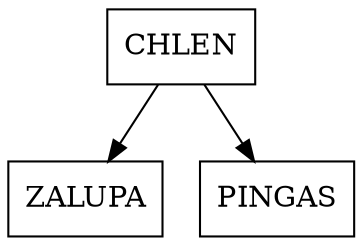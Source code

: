 digraph dump {
    node [shape = record];
30375952 [shape = record, label = "{CHLEN}"];
30375952 -> 30376016
30376016 [shape = record, label = "{ZALUPA}"];
30376048 [shape = record, label = "{PINGAS}"];
30375952 -> 30376048
}